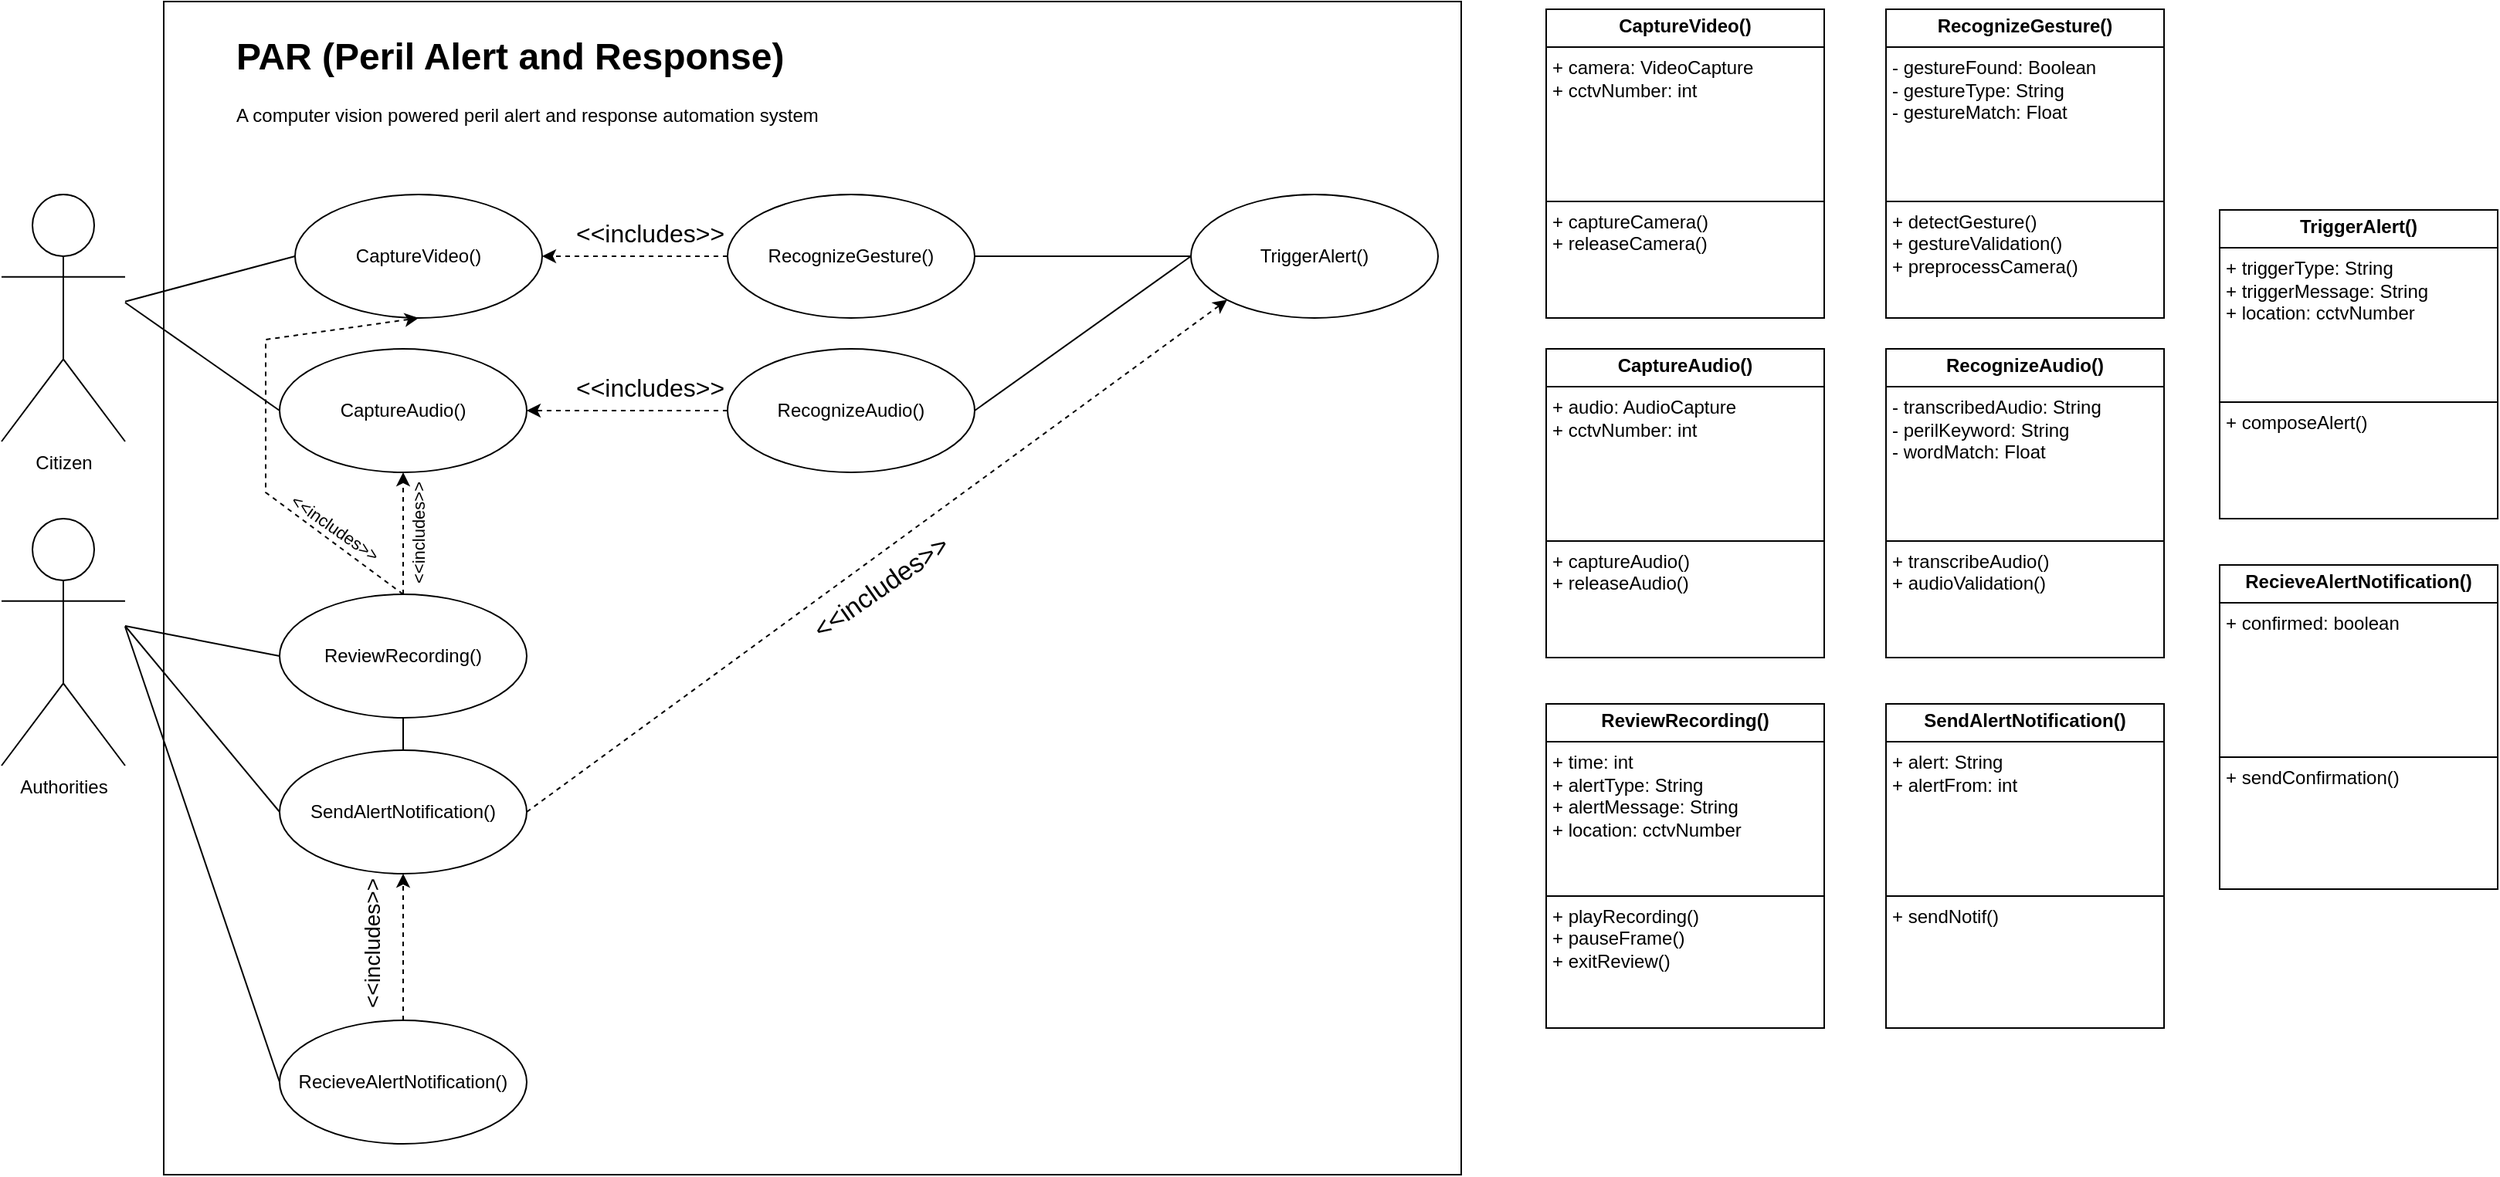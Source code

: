 <mxfile version="24.5.2" type="github">
  <diagram name="Page-1" id="aL-JDZuz1ci5aaFKHha2">
    <mxGraphModel dx="1438" dy="862" grid="1" gridSize="11" guides="1" tooltips="1" connect="1" arrows="1" fold="1" page="1" pageScale="1" pageWidth="850" pageHeight="1100" math="0" shadow="0">
      <root>
        <mxCell id="0" />
        <mxCell id="1" parent="0" />
        <mxCell id="zNkDvXEw-0MPoxfva-Qb-19" value="" style="rounded=0;whiteSpace=wrap;html=1;" parent="1" vertex="1">
          <mxGeometry x="165" y="155" width="840" height="760" as="geometry" />
        </mxCell>
        <mxCell id="zNkDvXEw-0MPoxfva-Qb-1" value="Citizen&lt;div&gt;&lt;br&gt;&lt;/div&gt;" style="shape=umlActor;verticalLabelPosition=bottom;verticalAlign=top;html=1;outlineConnect=0;" parent="1" vertex="1">
          <mxGeometry x="60" y="280" width="80" height="160" as="geometry" />
        </mxCell>
        <mxCell id="zNkDvXEw-0MPoxfva-Qb-2" value="CaptureVideo()" style="ellipse;whiteSpace=wrap;html=1;" parent="1" vertex="1">
          <mxGeometry x="250" y="280" width="160" height="80" as="geometry" />
        </mxCell>
        <mxCell id="zNkDvXEw-0MPoxfva-Qb-3" value="&lt;div&gt;Authorities&lt;/div&gt;" style="shape=umlActor;verticalLabelPosition=bottom;verticalAlign=top;html=1;outlineConnect=0;" parent="1" vertex="1">
          <mxGeometry x="60" y="490" width="80" height="160" as="geometry" />
        </mxCell>
        <mxCell id="zNkDvXEw-0MPoxfva-Qb-4" value="RecognizeGesture()" style="ellipse;whiteSpace=wrap;html=1;" parent="1" vertex="1">
          <mxGeometry x="530" y="280" width="160" height="80" as="geometry" />
        </mxCell>
        <mxCell id="zNkDvXEw-0MPoxfva-Qb-5" value="TriggerAlert()" style="ellipse;whiteSpace=wrap;html=1;" parent="1" vertex="1">
          <mxGeometry x="830" y="280" width="160" height="80" as="geometry" />
        </mxCell>
        <mxCell id="zNkDvXEw-0MPoxfva-Qb-6" value="SendAlertNotification()" style="ellipse;whiteSpace=wrap;html=1;" parent="1" vertex="1">
          <mxGeometry x="240" y="640" width="160" height="80" as="geometry" />
        </mxCell>
        <mxCell id="zNkDvXEw-0MPoxfva-Qb-7" value="ReviewRecording()" style="ellipse;whiteSpace=wrap;html=1;" parent="1" vertex="1">
          <mxGeometry x="240" y="539" width="160" height="80" as="geometry" />
        </mxCell>
        <mxCell id="zNkDvXEw-0MPoxfva-Qb-8" value="" style="endArrow=none;html=1;rounded=0;entryX=0;entryY=0.5;entryDx=0;entryDy=0;" parent="1" source="zNkDvXEw-0MPoxfva-Qb-1" target="zNkDvXEw-0MPoxfva-Qb-2" edge="1">
          <mxGeometry width="50" height="50" relative="1" as="geometry">
            <mxPoint x="170" y="460" as="sourcePoint" />
            <mxPoint x="220" y="410" as="targetPoint" />
          </mxGeometry>
        </mxCell>
        <mxCell id="zNkDvXEw-0MPoxfva-Qb-10" value="" style="endArrow=classic;html=1;rounded=0;dashed=1;exitX=0;exitY=0.5;exitDx=0;exitDy=0;entryX=1;entryY=0.5;entryDx=0;entryDy=0;" parent="1" source="zNkDvXEw-0MPoxfva-Qb-4" target="zNkDvXEw-0MPoxfva-Qb-2" edge="1">
          <mxGeometry width="50" height="50" relative="1" as="geometry">
            <mxPoint x="370" y="460" as="sourcePoint" />
            <mxPoint x="310" y="450" as="targetPoint" />
          </mxGeometry>
        </mxCell>
        <mxCell id="zNkDvXEw-0MPoxfva-Qb-12" value="&lt;font style=&quot;font-size: 16px;&quot;&gt;&amp;lt;&amp;lt;includes&amp;gt;&amp;gt;&lt;/font&gt;" style="text;html=1;align=center;verticalAlign=middle;whiteSpace=wrap;rounded=0;rotation=0;" parent="1" vertex="1">
          <mxGeometry x="450" y="290" width="60" height="30" as="geometry" />
        </mxCell>
        <mxCell id="zNkDvXEw-0MPoxfva-Qb-14" value="" style="endArrow=classic;html=1;rounded=0;dashed=1;exitX=1;exitY=0.5;exitDx=0;exitDy=0;entryX=0;entryY=1;entryDx=0;entryDy=0;" parent="1" source="zNkDvXEw-0MPoxfva-Qb-6" target="zNkDvXEw-0MPoxfva-Qb-5" edge="1">
          <mxGeometry width="50" height="50" relative="1" as="geometry">
            <mxPoint x="820" y="560" as="sourcePoint" />
            <mxPoint x="900" y="370" as="targetPoint" />
          </mxGeometry>
        </mxCell>
        <mxCell id="zNkDvXEw-0MPoxfva-Qb-15" value="&lt;font style=&quot;font-size: 17px;&quot;&gt;&amp;lt;&amp;lt;includes&amp;gt;&amp;gt;&lt;/font&gt;" style="text;html=1;align=center;verticalAlign=middle;whiteSpace=wrap;rounded=0;rotation=-35;" parent="1" vertex="1">
          <mxGeometry x="600" y="520" width="60" height="30" as="geometry" />
        </mxCell>
        <mxCell id="zNkDvXEw-0MPoxfva-Qb-16" value="" style="endArrow=none;html=1;rounded=0;entryX=0;entryY=0.5;entryDx=0;entryDy=0;" parent="1" target="zNkDvXEw-0MPoxfva-Qb-7" edge="1">
          <mxGeometry width="50" height="50" relative="1" as="geometry">
            <mxPoint x="140" y="559.5" as="sourcePoint" />
            <mxPoint x="240" y="559.5" as="targetPoint" />
          </mxGeometry>
        </mxCell>
        <mxCell id="zNkDvXEw-0MPoxfva-Qb-17" value="" style="endArrow=none;html=1;rounded=0;exitX=0.5;exitY=1;exitDx=0;exitDy=0;" parent="1" source="zNkDvXEw-0MPoxfva-Qb-7" target="zNkDvXEw-0MPoxfva-Qb-6" edge="1">
          <mxGeometry width="50" height="50" relative="1" as="geometry">
            <mxPoint x="400" y="559.66" as="sourcePoint" />
            <mxPoint x="530" y="560" as="targetPoint" />
          </mxGeometry>
        </mxCell>
        <mxCell id="zNkDvXEw-0MPoxfva-Qb-18" value="&lt;h1 style=&quot;margin-top: 0px;&quot;&gt;PAR (Peril Alert and Response)&lt;/h1&gt;&lt;p&gt;A computer vision powered peril alert and response automation system&lt;/p&gt;" style="text;html=1;whiteSpace=wrap;overflow=hidden;rounded=0;" parent="1" vertex="1">
          <mxGeometry x="210" y="170" width="420" height="120" as="geometry" />
        </mxCell>
        <mxCell id="zNkDvXEw-0MPoxfva-Qb-26" value="" style="endArrow=none;html=1;rounded=0;entryX=0;entryY=0.5;entryDx=0;entryDy=0;" parent="1" target="zNkDvXEw-0MPoxfva-Qb-6" edge="1">
          <mxGeometry width="50" height="50" relative="1" as="geometry">
            <mxPoint x="140" y="559.5" as="sourcePoint" />
            <mxPoint x="270" y="559.84" as="targetPoint" />
          </mxGeometry>
        </mxCell>
        <mxCell id="zNkDvXEw-0MPoxfva-Qb-27" value="" style="endArrow=none;html=1;rounded=0;entryX=0;entryY=0.5;entryDx=0;entryDy=0;exitX=1;exitY=0.5;exitDx=0;exitDy=0;" parent="1" source="zNkDvXEw-0MPoxfva-Qb-4" target="zNkDvXEw-0MPoxfva-Qb-5" edge="1">
          <mxGeometry width="50" height="50" relative="1" as="geometry">
            <mxPoint x="690" y="359" as="sourcePoint" />
            <mxPoint x="790" y="359" as="targetPoint" />
          </mxGeometry>
        </mxCell>
        <mxCell id="zNkDvXEw-0MPoxfva-Qb-34" value="&lt;p style=&quot;margin:0px;margin-top:4px;text-align:center;&quot;&gt;&lt;b&gt;CaptureVideo()&lt;/b&gt;&lt;/p&gt;&lt;hr size=&quot;1&quot; style=&quot;border-style:solid;&quot;&gt;&lt;p style=&quot;margin:0px;margin-left:4px;&quot;&gt;+ camera: VideoCapture&lt;/p&gt;&lt;p style=&quot;margin:0px;margin-left:4px;&quot;&gt;+ cctvNumber: int&lt;/p&gt;&lt;p style=&quot;margin:0px;margin-left:4px;&quot;&gt;&lt;br&gt;&lt;/p&gt;&lt;p style=&quot;margin:0px;margin-left:4px;&quot;&gt;&lt;br&gt;&lt;/p&gt;&lt;p style=&quot;margin:0px;margin-left:4px;&quot;&gt;&lt;br&gt;&lt;/p&gt;&lt;p style=&quot;margin:0px;margin-left:4px;&quot;&gt;&lt;br&gt;&lt;/p&gt;&lt;hr size=&quot;1&quot; style=&quot;border-style:solid;&quot;&gt;&lt;p style=&quot;margin:0px;margin-left:4px;&quot;&gt;+ captureCamera()&lt;/p&gt;&lt;p style=&quot;margin:0px;margin-left:4px;&quot;&gt;+ releaseCamera()&lt;/p&gt;&lt;p style=&quot;margin:0px;margin-left:4px;&quot;&gt;&lt;br&gt;&lt;/p&gt;" style="verticalAlign=top;align=left;overflow=fill;html=1;whiteSpace=wrap;" parent="1" vertex="1">
          <mxGeometry x="1060" y="160" width="180" height="200" as="geometry" />
        </mxCell>
        <mxCell id="zNkDvXEw-0MPoxfva-Qb-35" value="&lt;p style=&quot;margin:0px;margin-top:4px;text-align:center;&quot;&gt;&lt;b&gt;RecognizeGesture()&lt;/b&gt;&lt;/p&gt;&lt;hr size=&quot;1&quot; style=&quot;border-style:solid;&quot;&gt;&lt;p style=&quot;margin:0px;margin-left:4px;&quot;&gt;- gestureFound: Boolean&lt;/p&gt;&lt;p style=&quot;margin:0px;margin-left:4px;&quot;&gt;- gestureType: String&lt;/p&gt;&lt;p style=&quot;margin:0px;margin-left:4px;&quot;&gt;- gestureMatch: Float&lt;/p&gt;&lt;p style=&quot;margin:0px;margin-left:4px;&quot;&gt;&lt;br&gt;&lt;/p&gt;&lt;p style=&quot;margin:0px;margin-left:4px;&quot;&gt;&lt;br&gt;&lt;/p&gt;&lt;p style=&quot;margin:0px;margin-left:4px;&quot;&gt;&lt;br&gt;&lt;/p&gt;&lt;hr size=&quot;1&quot; style=&quot;border-style:solid;&quot;&gt;&lt;p style=&quot;margin:0px;margin-left:4px;&quot;&gt;+ detectGesture()&lt;/p&gt;&lt;p style=&quot;margin:0px;margin-left:4px;&quot;&gt;+ gestureValidation()&lt;/p&gt;&lt;p style=&quot;margin:0px;margin-left:4px;&quot;&gt;+ preprocessCamera()&lt;/p&gt;" style="verticalAlign=top;align=left;overflow=fill;html=1;whiteSpace=wrap;" parent="1" vertex="1">
          <mxGeometry x="1280" y="160" width="180" height="200" as="geometry" />
        </mxCell>
        <mxCell id="zNkDvXEw-0MPoxfva-Qb-36" value="&lt;p style=&quot;margin:0px;margin-top:4px;text-align:center;&quot;&gt;&lt;b&gt;TriggerAlert()&lt;/b&gt;&lt;/p&gt;&lt;hr size=&quot;1&quot; style=&quot;border-style:solid;&quot;&gt;&lt;p style=&quot;margin:0px;margin-left:4px;&quot;&gt;+ triggerType: String&lt;/p&gt;&lt;p style=&quot;margin:0px;margin-left:4px;&quot;&gt;+ triggerMessage: String&lt;/p&gt;&lt;p style=&quot;margin:0px;margin-left:4px;&quot;&gt;+ location: cctvNumber&lt;/p&gt;&lt;p style=&quot;margin:0px;margin-left:4px;&quot;&gt;&lt;br&gt;&lt;/p&gt;&lt;p style=&quot;margin:0px;margin-left:4px;&quot;&gt;&lt;br&gt;&lt;/p&gt;&lt;p style=&quot;margin:0px;margin-left:4px;&quot;&gt;&lt;br&gt;&lt;/p&gt;&lt;hr size=&quot;1&quot; style=&quot;border-style:solid;&quot;&gt;&lt;p style=&quot;margin:0px;margin-left:4px;&quot;&gt;+ composeAlert()&lt;/p&gt;" style="verticalAlign=top;align=left;overflow=fill;html=1;whiteSpace=wrap;" parent="1" vertex="1">
          <mxGeometry x="1496" y="290" width="180" height="200" as="geometry" />
        </mxCell>
        <mxCell id="zNkDvXEw-0MPoxfva-Qb-37" value="&lt;p style=&quot;margin:0px;margin-top:4px;text-align:center;&quot;&gt;&lt;b&gt;ReviewRecording()&lt;/b&gt;&lt;/p&gt;&lt;hr size=&quot;1&quot; style=&quot;border-style:solid;&quot;&gt;&lt;p style=&quot;margin:0px;margin-left:4px;&quot;&gt;+ time: int&amp;nbsp;&lt;/p&gt;&lt;p style=&quot;margin:0px;margin-left:4px;&quot;&gt;+ alertType: String&lt;/p&gt;&lt;p style=&quot;margin:0px;margin-left:4px;&quot;&gt;+ alertMessage: String&lt;/p&gt;&lt;p style=&quot;margin:0px;margin-left:4px;&quot;&gt;+ location: cctvNumber&lt;/p&gt;&lt;p style=&quot;margin:0px;margin-left:4px;&quot;&gt;&lt;br&gt;&lt;/p&gt;&lt;p style=&quot;margin:0px;margin-left:4px;&quot;&gt;&lt;br&gt;&lt;/p&gt;&lt;hr size=&quot;1&quot; style=&quot;border-style:solid;&quot;&gt;&lt;p style=&quot;margin:0px;margin-left:4px;&quot;&gt;+ playRecording()&lt;/p&gt;&lt;p style=&quot;margin:0px;margin-left:4px;&quot;&gt;+ pauseFrame()&lt;/p&gt;&lt;p style=&quot;margin:0px;margin-left:4px;&quot;&gt;+ exitReview()&lt;/p&gt;" style="verticalAlign=top;align=left;overflow=fill;html=1;whiteSpace=wrap;" parent="1" vertex="1">
          <mxGeometry x="1060" y="610" width="180" height="210" as="geometry" />
        </mxCell>
        <mxCell id="zNkDvXEw-0MPoxfva-Qb-38" value="&lt;p style=&quot;margin:0px;margin-top:4px;text-align:center;&quot;&gt;&lt;b&gt;SendAlertNotification()&lt;/b&gt;&lt;/p&gt;&lt;hr size=&quot;1&quot; style=&quot;border-style:solid;&quot;&gt;&lt;p style=&quot;margin:0px;margin-left:4px;&quot;&gt;+ alert: String&lt;/p&gt;&lt;p style=&quot;margin:0px;margin-left:4px;&quot;&gt;+ alertFrom: int&lt;/p&gt;&lt;p style=&quot;margin:0px;margin-left:4px;&quot;&gt;&lt;br&gt;&lt;/p&gt;&lt;p style=&quot;margin:0px;margin-left:4px;&quot;&gt;&lt;br&gt;&lt;/p&gt;&lt;p style=&quot;margin:0px;margin-left:4px;&quot;&gt;&lt;br&gt;&lt;/p&gt;&lt;p style=&quot;margin:0px;margin-left:4px;&quot;&gt;&lt;br&gt;&lt;/p&gt;&lt;hr size=&quot;1&quot; style=&quot;border-style:solid;&quot;&gt;&lt;p style=&quot;margin:0px;margin-left:4px;&quot;&gt;+ sendNotif()&lt;/p&gt;" style="verticalAlign=top;align=left;overflow=fill;html=1;whiteSpace=wrap;" parent="1" vertex="1">
          <mxGeometry x="1280" y="610" width="180" height="210" as="geometry" />
        </mxCell>
        <mxCell id="bf3cndLaWeig58qqCTea-2" value="CaptureAudio()" style="ellipse;whiteSpace=wrap;html=1;" parent="1" vertex="1">
          <mxGeometry x="240" y="380" width="160" height="80" as="geometry" />
        </mxCell>
        <mxCell id="bf3cndLaWeig58qqCTea-3" value="RecognizeAudio()" style="ellipse;whiteSpace=wrap;html=1;" parent="1" vertex="1">
          <mxGeometry x="530" y="380" width="160" height="80" as="geometry" />
        </mxCell>
        <mxCell id="bf3cndLaWeig58qqCTea-4" value="" style="endArrow=none;html=1;rounded=0;entryX=0;entryY=0.5;entryDx=0;entryDy=0;" parent="1" target="bf3cndLaWeig58qqCTea-2" edge="1">
          <mxGeometry width="50" height="50" relative="1" as="geometry">
            <mxPoint x="140" y="350" as="sourcePoint" />
            <mxPoint x="230" y="510" as="targetPoint" />
          </mxGeometry>
        </mxCell>
        <mxCell id="bf3cndLaWeig58qqCTea-5" value="" style="endArrow=classic;html=1;rounded=0;dashed=1;exitX=0;exitY=0.5;exitDx=0;exitDy=0;entryX=1;entryY=0.5;entryDx=0;entryDy=0;" parent="1" source="bf3cndLaWeig58qqCTea-3" target="bf3cndLaWeig58qqCTea-2" edge="1">
          <mxGeometry width="50" height="50" relative="1" as="geometry">
            <mxPoint x="380" y="560" as="sourcePoint" />
            <mxPoint x="320" y="550" as="targetPoint" />
          </mxGeometry>
        </mxCell>
        <mxCell id="bf3cndLaWeig58qqCTea-7" value="" style="endArrow=none;html=1;rounded=0;entryX=0;entryY=0.5;entryDx=0;entryDy=0;exitX=1;exitY=0.5;exitDx=0;exitDy=0;" parent="1" source="bf3cndLaWeig58qqCTea-3" target="zNkDvXEw-0MPoxfva-Qb-5" edge="1">
          <mxGeometry width="50" height="50" relative="1" as="geometry">
            <mxPoint x="700" y="369" as="sourcePoint" />
            <mxPoint x="830" y="370" as="targetPoint" />
          </mxGeometry>
        </mxCell>
        <mxCell id="bf3cndLaWeig58qqCTea-8" value="&lt;font style=&quot;font-size: 16px;&quot;&gt;&amp;lt;&amp;lt;includes&amp;gt;&amp;gt;&lt;/font&gt;" style="text;html=1;align=center;verticalAlign=middle;whiteSpace=wrap;rounded=0;rotation=0;" parent="1" vertex="1">
          <mxGeometry x="450" y="390" width="60" height="30" as="geometry" />
        </mxCell>
        <mxCell id="BThqMrL_MY4lzb3ycv1S-1" value="&lt;p style=&quot;margin:0px;margin-top:4px;text-align:center;&quot;&gt;&lt;b&gt;CaptureAudio()&lt;/b&gt;&lt;/p&gt;&lt;hr size=&quot;1&quot; style=&quot;border-style:solid;&quot;&gt;&lt;p style=&quot;margin:0px;margin-left:4px;&quot;&gt;+ audio: AudioCapture&lt;/p&gt;&lt;p style=&quot;margin:0px;margin-left:4px;&quot;&gt;+ cctvNumber: int&lt;/p&gt;&lt;p style=&quot;margin:0px;margin-left:4px;&quot;&gt;&lt;br&gt;&lt;/p&gt;&lt;p style=&quot;margin:0px;margin-left:4px;&quot;&gt;&lt;br&gt;&lt;/p&gt;&lt;p style=&quot;margin:0px;margin-left:4px;&quot;&gt;&lt;br&gt;&lt;/p&gt;&lt;p style=&quot;margin:0px;margin-left:4px;&quot;&gt;&lt;br&gt;&lt;/p&gt;&lt;hr size=&quot;1&quot; style=&quot;border-style:solid;&quot;&gt;&lt;p style=&quot;margin:0px;margin-left:4px;&quot;&gt;+ captureAudio()&lt;/p&gt;&lt;p style=&quot;margin:0px;margin-left:4px;&quot;&gt;+ releaseAudio()&lt;/p&gt;&lt;p style=&quot;margin:0px;margin-left:4px;&quot;&gt;&lt;br&gt;&lt;/p&gt;" style="verticalAlign=top;align=left;overflow=fill;html=1;whiteSpace=wrap;" vertex="1" parent="1">
          <mxGeometry x="1060" y="380" width="180" height="200" as="geometry" />
        </mxCell>
        <mxCell id="BThqMrL_MY4lzb3ycv1S-2" value="&lt;p style=&quot;margin:0px;margin-top:4px;text-align:center;&quot;&gt;&lt;b&gt;RecognizeAudio()&lt;/b&gt;&lt;/p&gt;&lt;hr size=&quot;1&quot; style=&quot;border-style:solid;&quot;&gt;&lt;p style=&quot;margin:0px;margin-left:4px;&quot;&gt;- transcribedAudio: String&lt;/p&gt;&lt;p style=&quot;margin:0px;margin-left:4px;&quot;&gt;- perilKeyword: String&lt;/p&gt;&lt;p style=&quot;margin:0px;margin-left:4px;&quot;&gt;- wordMatch: Float&lt;/p&gt;&lt;p style=&quot;margin:0px;margin-left:4px;&quot;&gt;&lt;br&gt;&lt;/p&gt;&lt;p style=&quot;margin:0px;margin-left:4px;&quot;&gt;&lt;br&gt;&lt;/p&gt;&lt;p style=&quot;margin:0px;margin-left:4px;&quot;&gt;&lt;br&gt;&lt;/p&gt;&lt;hr size=&quot;1&quot; style=&quot;border-style:solid;&quot;&gt;&lt;p style=&quot;margin:0px;margin-left:4px;&quot;&gt;+ transcribeAudio()&lt;/p&gt;&lt;p style=&quot;margin:0px;margin-left:4px;&quot;&gt;+ audioValidation()&lt;/p&gt;&lt;p style=&quot;margin:0px;margin-left:4px;&quot;&gt;&lt;br&gt;&lt;/p&gt;" style="verticalAlign=top;align=left;overflow=fill;html=1;whiteSpace=wrap;" vertex="1" parent="1">
          <mxGeometry x="1280" y="380" width="180" height="200" as="geometry" />
        </mxCell>
        <mxCell id="BThqMrL_MY4lzb3ycv1S-3" value="RecieveAlertNotification()" style="ellipse;whiteSpace=wrap;html=1;" vertex="1" parent="1">
          <mxGeometry x="240" y="815" width="160" height="80" as="geometry" />
        </mxCell>
        <mxCell id="BThqMrL_MY4lzb3ycv1S-5" value="" style="endArrow=none;html=1;rounded=0;entryX=0;entryY=0.5;entryDx=0;entryDy=0;" edge="1" parent="1" target="BThqMrL_MY4lzb3ycv1S-3">
          <mxGeometry width="50" height="50" relative="1" as="geometry">
            <mxPoint x="140" y="560" as="sourcePoint" />
            <mxPoint x="250" y="720" as="targetPoint" />
          </mxGeometry>
        </mxCell>
        <mxCell id="BThqMrL_MY4lzb3ycv1S-6" value="" style="endArrow=classic;html=1;rounded=0;dashed=1;exitX=0.5;exitY=0;exitDx=0;exitDy=0;entryX=0.5;entryY=1;entryDx=0;entryDy=0;" edge="1" parent="1" source="BThqMrL_MY4lzb3ycv1S-3" target="zNkDvXEw-0MPoxfva-Qb-6">
          <mxGeometry width="50" height="50" relative="1" as="geometry">
            <mxPoint x="410" y="720" as="sourcePoint" />
            <mxPoint x="863" y="358" as="targetPoint" />
          </mxGeometry>
        </mxCell>
        <mxCell id="BThqMrL_MY4lzb3ycv1S-7" value="&lt;font style=&quot;font-size: 14px;&quot;&gt;&amp;lt;&amp;lt;includes&amp;gt;&amp;gt;&lt;/font&gt;" style="text;html=1;align=center;verticalAlign=middle;whiteSpace=wrap;rounded=0;rotation=-90;" vertex="1" parent="1">
          <mxGeometry x="270" y="750" width="60" height="30" as="geometry" />
        </mxCell>
        <mxCell id="BThqMrL_MY4lzb3ycv1S-9" value="" style="endArrow=classic;html=1;rounded=0;dashed=1;exitX=0.5;exitY=0;exitDx=0;exitDy=0;entryX=0.5;entryY=1;entryDx=0;entryDy=0;" edge="1" parent="1" source="zNkDvXEw-0MPoxfva-Qb-7" target="bf3cndLaWeig58qqCTea-2">
          <mxGeometry width="50" height="50" relative="1" as="geometry">
            <mxPoint x="520" y="525" as="sourcePoint" />
            <mxPoint x="400" y="525" as="targetPoint" />
          </mxGeometry>
        </mxCell>
        <mxCell id="BThqMrL_MY4lzb3ycv1S-10" value="&lt;font style=&quot;font-size: 11px;&quot;&gt;&amp;lt;&amp;lt;includes&amp;gt;&amp;gt;&lt;/font&gt;" style="text;html=1;align=center;verticalAlign=middle;whiteSpace=wrap;rounded=0;rotation=-90;" vertex="1" parent="1">
          <mxGeometry x="300" y="484" width="60" height="30" as="geometry" />
        </mxCell>
        <mxCell id="BThqMrL_MY4lzb3ycv1S-11" value="" style="endArrow=classic;html=1;rounded=0;dashed=1;exitX=0.5;exitY=0;exitDx=0;exitDy=0;entryX=0.5;entryY=1;entryDx=0;entryDy=0;" edge="1" parent="1" source="zNkDvXEw-0MPoxfva-Qb-7" target="zNkDvXEw-0MPoxfva-Qb-2">
          <mxGeometry width="50" height="50" relative="1" as="geometry">
            <mxPoint x="240" y="520" as="sourcePoint" />
            <mxPoint x="250" y="455" as="targetPoint" />
            <Array as="points">
              <mxPoint x="231" y="473" />
              <mxPoint x="231" y="374" />
            </Array>
          </mxGeometry>
        </mxCell>
        <mxCell id="BThqMrL_MY4lzb3ycv1S-12" value="&lt;font style=&quot;font-size: 11px;&quot;&gt;&amp;lt;&amp;lt;includes&amp;gt;&amp;gt;&lt;/font&gt;" style="text;html=1;align=right;verticalAlign=middle;whiteSpace=wrap;rounded=0;rotation=35;" vertex="1" parent="1">
          <mxGeometry x="250" y="484" width="60" height="30" as="geometry" />
        </mxCell>
        <mxCell id="BThqMrL_MY4lzb3ycv1S-14" value="&lt;p style=&quot;margin:0px;margin-top:4px;text-align:center;&quot;&gt;&lt;b&gt;RecieveAlertNotification()&lt;/b&gt;&lt;/p&gt;&lt;hr size=&quot;1&quot; style=&quot;border-style:solid;&quot;&gt;&lt;p style=&quot;margin:0px;margin-left:4px;&quot;&gt;+ confirmed: boolean&lt;/p&gt;&lt;p style=&quot;margin:0px;margin-left:4px;&quot;&gt;&lt;br&gt;&lt;/p&gt;&lt;p style=&quot;margin:0px;margin-left:4px;&quot;&gt;&lt;br&gt;&lt;/p&gt;&lt;p style=&quot;margin:0px;margin-left:4px;&quot;&gt;&lt;br&gt;&lt;/p&gt;&lt;p style=&quot;margin:0px;margin-left:4px;&quot;&gt;&lt;br&gt;&lt;/p&gt;&lt;p style=&quot;margin:0px;margin-left:4px;&quot;&gt;&lt;br&gt;&lt;/p&gt;&lt;hr size=&quot;1&quot; style=&quot;border-style:solid;&quot;&gt;&lt;p style=&quot;margin:0px;margin-left:4px;&quot;&gt;+ sendConfirmation()&lt;/p&gt;" style="verticalAlign=top;align=left;overflow=fill;html=1;whiteSpace=wrap;" vertex="1" parent="1">
          <mxGeometry x="1496" y="520" width="180" height="210" as="geometry" />
        </mxCell>
      </root>
    </mxGraphModel>
  </diagram>
</mxfile>
